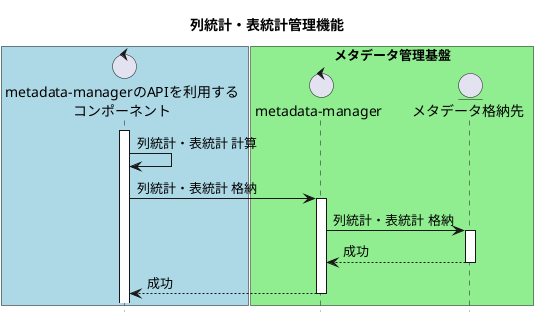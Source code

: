 @startuml
title 列統計・表統計管理機能
hide footbox

box #LightBlue
control "metadata-managerのAPIを利用する\nコンポーネント" as ogawayama
end box
box "メタデータ管理基盤" #LightGreen
control "metadata-manager" as metadata_manager
entity "メタデータ格納先" as datastore
end box

activate ogawayama
ogawayama -> ogawayama : 列統計・表統計 計算
ogawayama -> metadata_manager : 列統計・表統計 格納
activate metadata_manager
metadata_manager -> datastore :  列統計・表統計 格納
activate datastore
metadata_manager <-- datastore : 成功
deactivate datastore
ogawayama <-- metadata_manager : 成功
deactivate metadata_manager
@enduml
